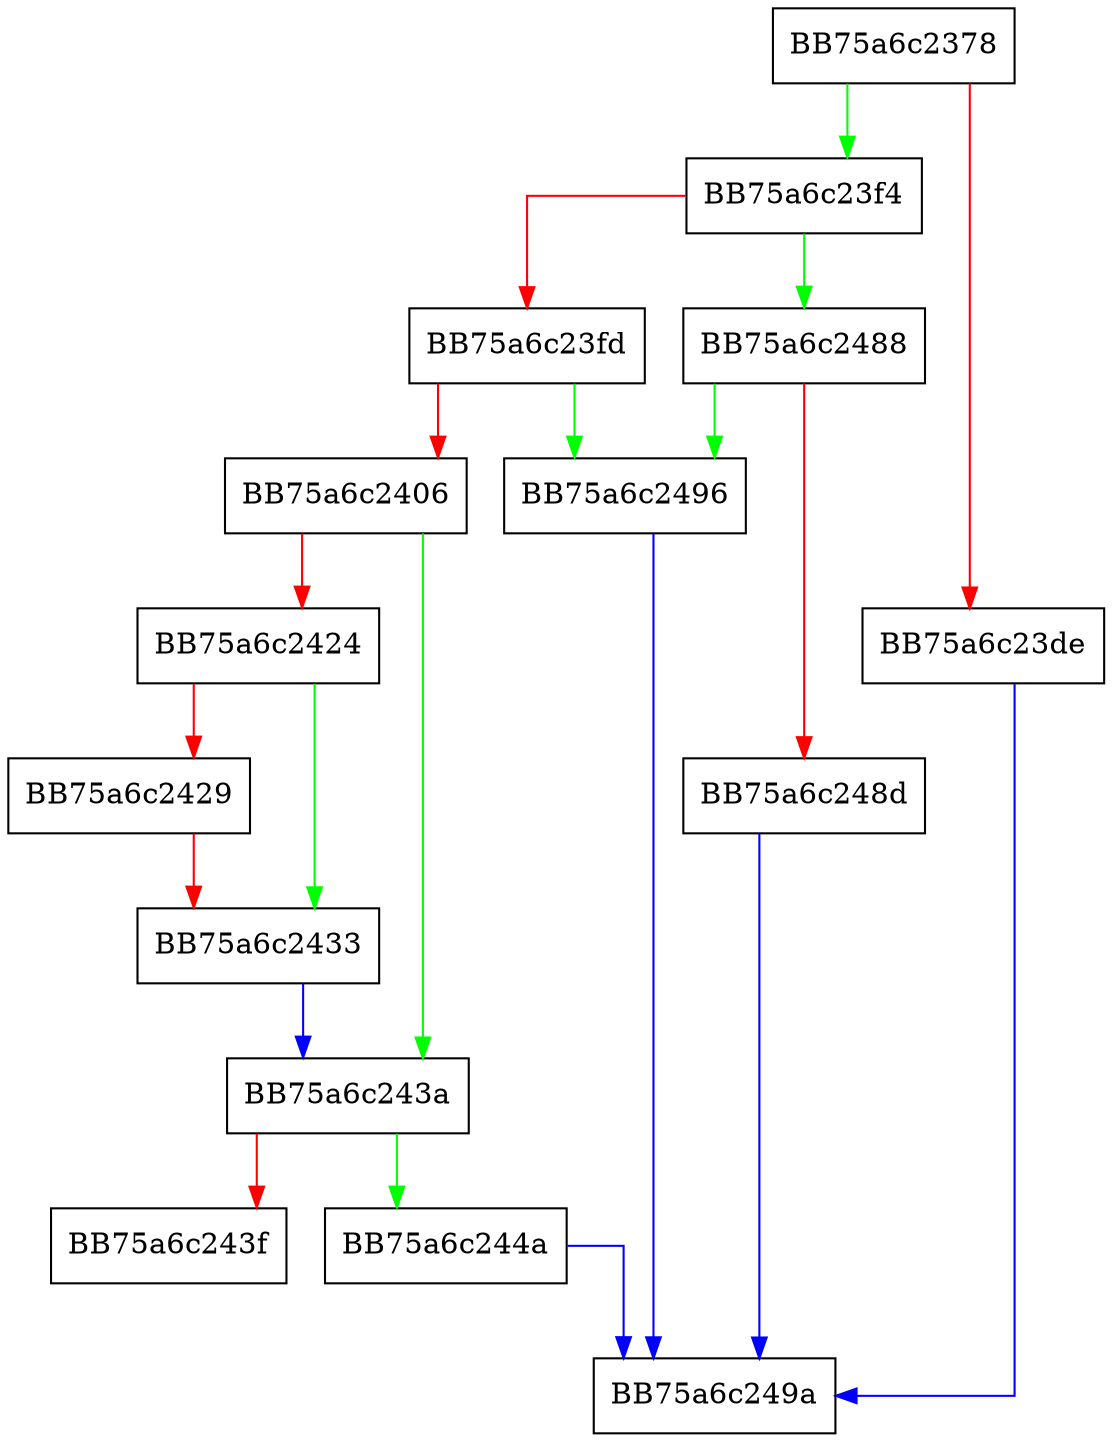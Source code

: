 digraph WscDpaClientWorker {
  node [shape="box"];
  graph [splines=ortho];
  BB75a6c2378 -> BB75a6c23f4 [color="green"];
  BB75a6c2378 -> BB75a6c23de [color="red"];
  BB75a6c23de -> BB75a6c249a [color="blue"];
  BB75a6c23f4 -> BB75a6c2488 [color="green"];
  BB75a6c23f4 -> BB75a6c23fd [color="red"];
  BB75a6c23fd -> BB75a6c2496 [color="green"];
  BB75a6c23fd -> BB75a6c2406 [color="red"];
  BB75a6c2406 -> BB75a6c243a [color="green"];
  BB75a6c2406 -> BB75a6c2424 [color="red"];
  BB75a6c2424 -> BB75a6c2433 [color="green"];
  BB75a6c2424 -> BB75a6c2429 [color="red"];
  BB75a6c2429 -> BB75a6c2433 [color="red"];
  BB75a6c2433 -> BB75a6c243a [color="blue"];
  BB75a6c243a -> BB75a6c244a [color="green"];
  BB75a6c243a -> BB75a6c243f [color="red"];
  BB75a6c244a -> BB75a6c249a [color="blue"];
  BB75a6c2488 -> BB75a6c2496 [color="green"];
  BB75a6c2488 -> BB75a6c248d [color="red"];
  BB75a6c248d -> BB75a6c249a [color="blue"];
  BB75a6c2496 -> BB75a6c249a [color="blue"];
}
